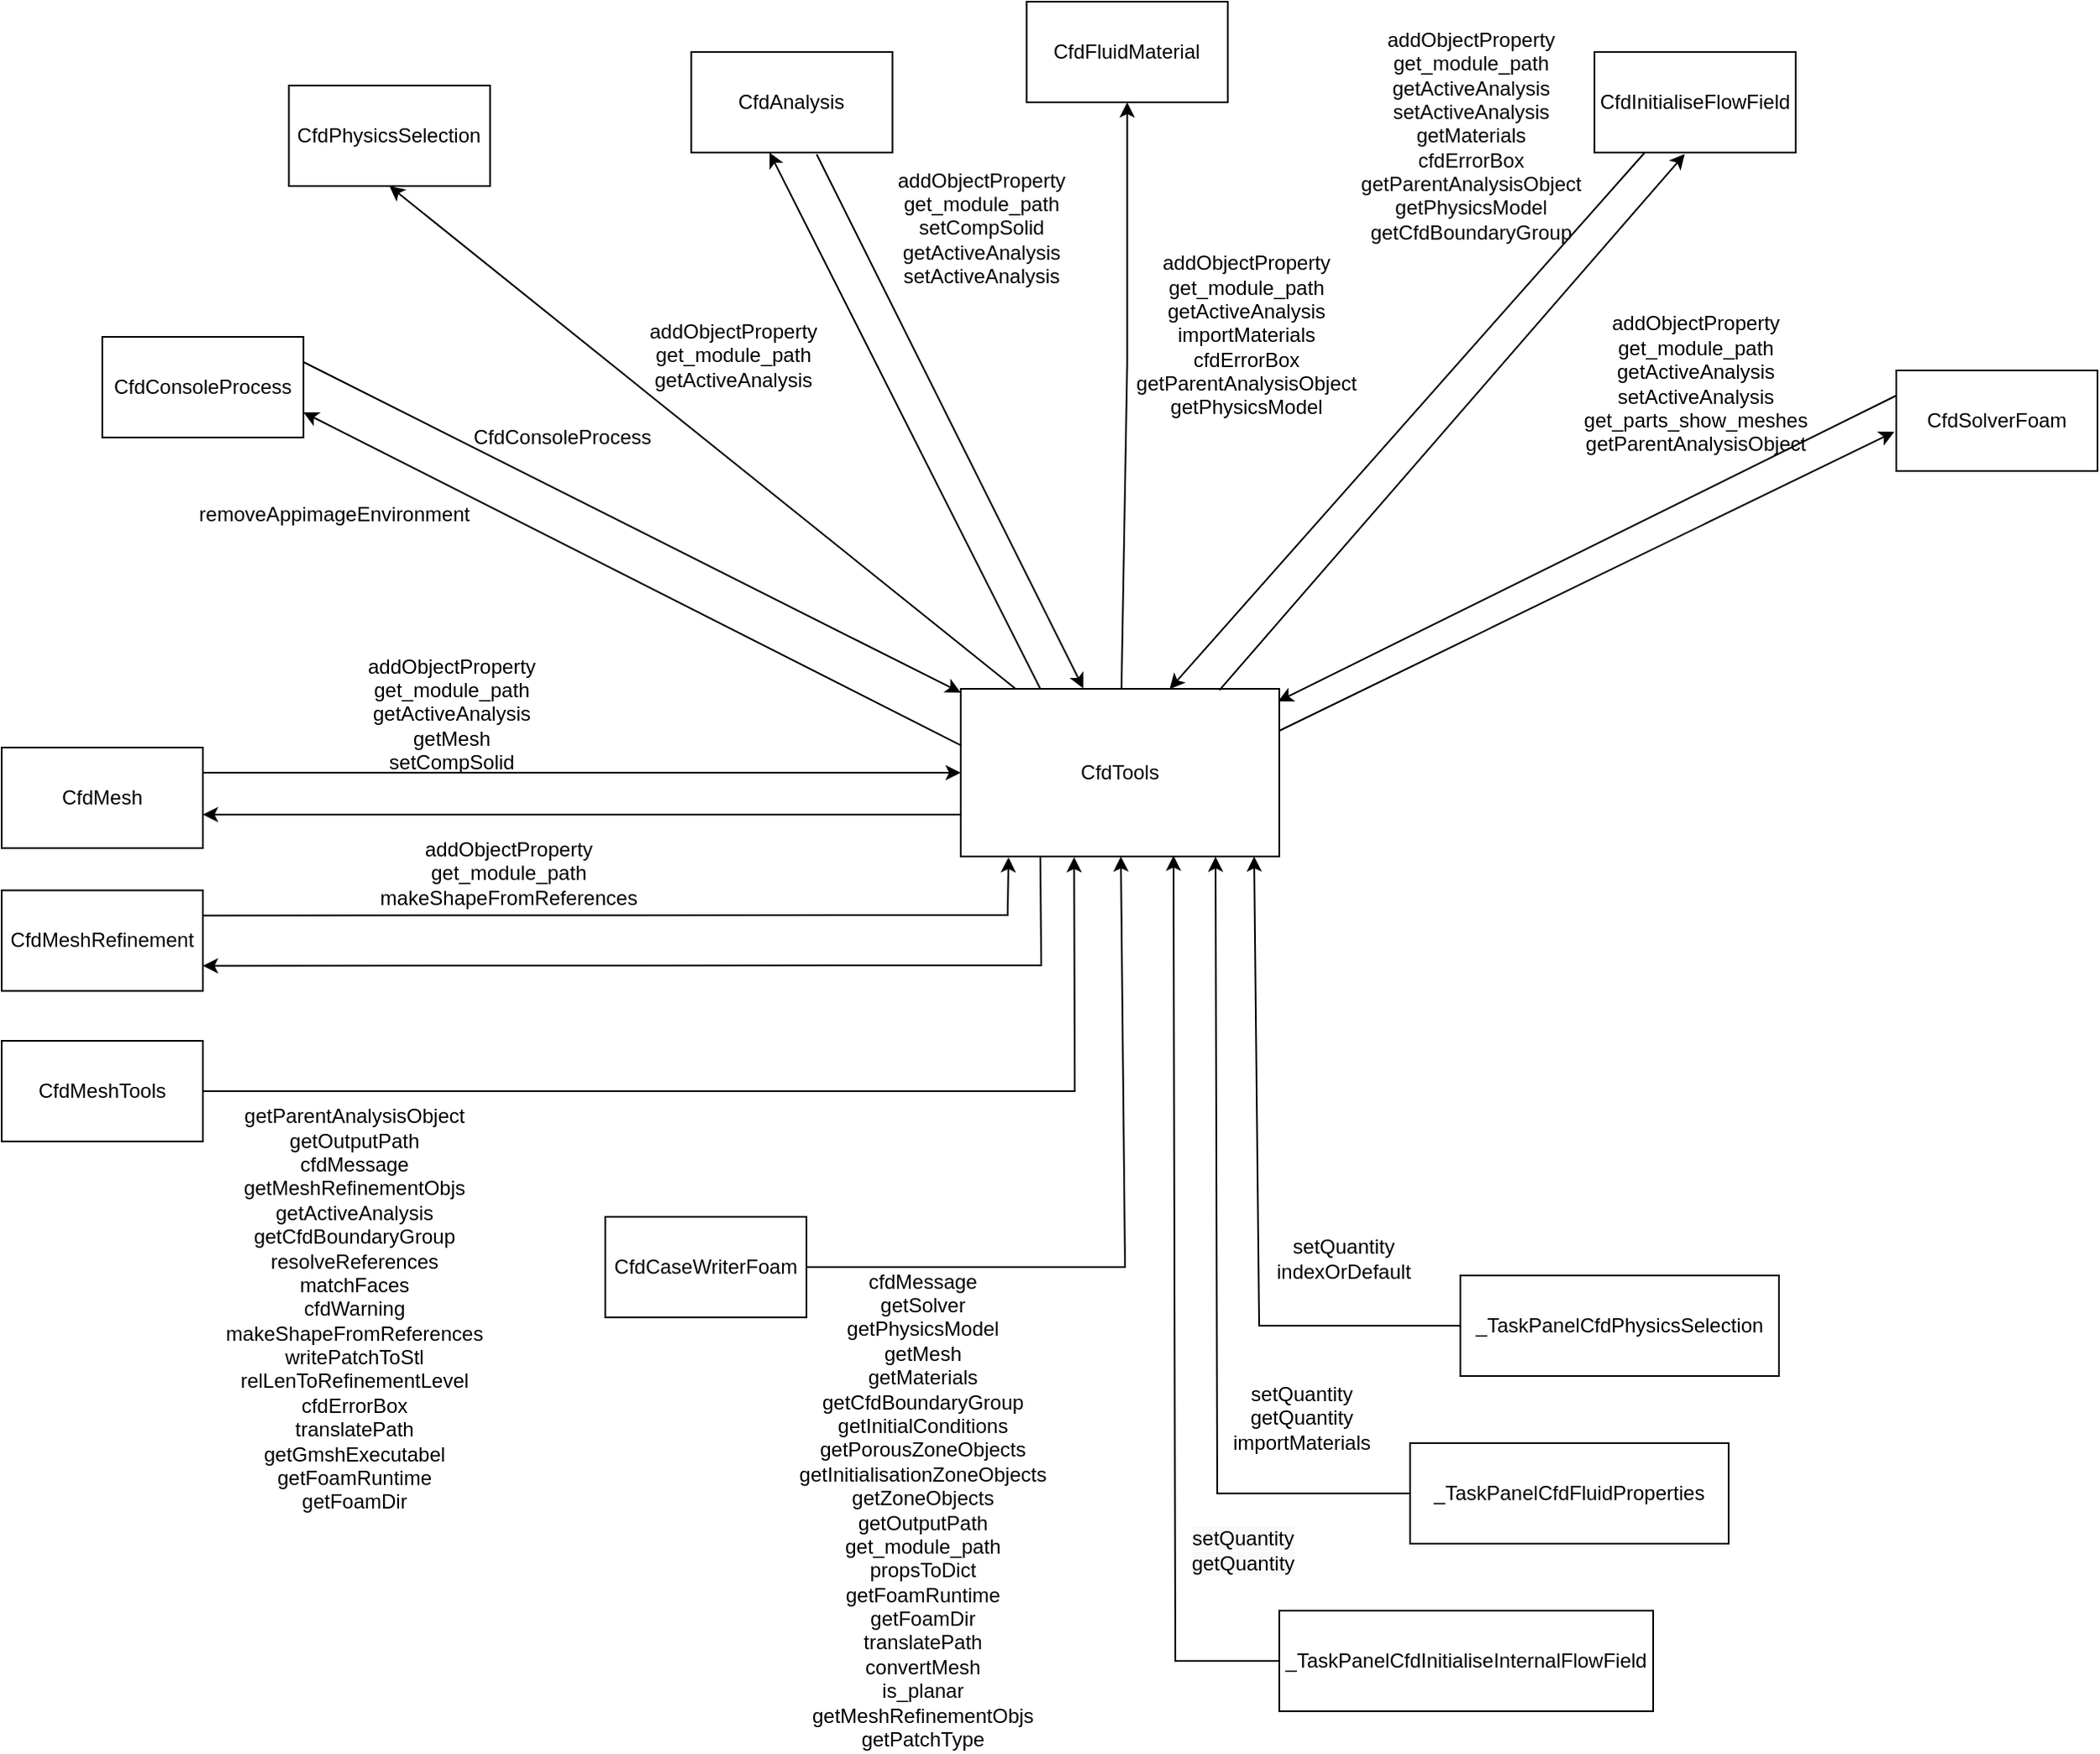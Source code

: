 <mxfile version="18.0.3" type="device"><diagram id="eDT0D_3r2VKS2A-zaKFP" name="Page-1"><mxGraphModel dx="1922" dy="896" grid="1" gridSize="10" guides="1" tooltips="1" connect="1" arrows="1" fold="1" page="1" pageScale="1" pageWidth="1654" pageHeight="1169" math="0" shadow="0"><root><mxCell id="0"/><mxCell id="1" parent="0"/><mxCell id="z11EKd2AxPYhA1XiHTEJ-179" value="&lt;span style=&quot;font-family: Helvetica, Arial, freesans, sans-serif; text-align: start; background-color: rgb(255, 255, 255);&quot;&gt;&lt;font style=&quot;font-size: 12px;&quot;&gt;CfdAnalysis&lt;/font&gt;&lt;/span&gt;" style="rounded=0;whiteSpace=wrap;html=1;" vertex="1" parent="1"><mxGeometry x="571.29" y="120" width="120" height="60" as="geometry"/></mxCell><mxCell id="z11EKd2AxPYhA1XiHTEJ-180" value="CfdTools" style="rounded=0;whiteSpace=wrap;html=1;" vertex="1" parent="1"><mxGeometry x="732" y="500" width="190" height="100" as="geometry"/></mxCell><mxCell id="z11EKd2AxPYhA1XiHTEJ-185" value="CfdPhysicsSelection" style="rounded=0;whiteSpace=wrap;html=1;" vertex="1" parent="1"><mxGeometry x="331.29" y="140.0" width="120" height="60" as="geometry"/></mxCell><mxCell id="z11EKd2AxPYhA1XiHTEJ-186" value="CfdFluidMaterial" style="rounded=0;whiteSpace=wrap;html=1;" vertex="1" parent="1"><mxGeometry x="771.29" y="90" width="120" height="60" as="geometry"/></mxCell><mxCell id="z11EKd2AxPYhA1XiHTEJ-187" value="CfdInitialiseFlowField" style="rounded=0;whiteSpace=wrap;html=1;" vertex="1" parent="1"><mxGeometry x="1110.0" y="120" width="120" height="60" as="geometry"/></mxCell><mxCell id="z11EKd2AxPYhA1XiHTEJ-188" value="CfdSolverFoam" style="rounded=0;whiteSpace=wrap;html=1;" vertex="1" parent="1"><mxGeometry x="1290" y="310" width="120" height="60" as="geometry"/></mxCell><mxCell id="z11EKd2AxPYhA1XiHTEJ-189" value="" style="endArrow=classic;html=1;rounded=0;fontSize=12;fontColor=#000000;entryX=0.389;entryY=1;entryDx=0;entryDy=0;exitX=0.25;exitY=0;exitDx=0;exitDy=0;entryPerimeter=0;" edge="1" parent="1" source="z11EKd2AxPYhA1XiHTEJ-180" target="z11EKd2AxPYhA1XiHTEJ-179"><mxGeometry width="50" height="50" relative="1" as="geometry"><mxPoint x="401.29" y="550" as="sourcePoint"/><mxPoint x="451.29" y="500" as="targetPoint"/></mxGeometry></mxCell><mxCell id="z11EKd2AxPYhA1XiHTEJ-190" value="addObjectProperty&lt;br&gt;get_module_path&lt;br&gt;setCompSolid&lt;br&gt;getActiveAnalysis&lt;br&gt;setActiveAnalysis" style="edgeLabel;html=1;align=center;verticalAlign=middle;resizable=0;points=[];fontSize=12;fontColor=#000000;labelBackgroundColor=none;" vertex="1" connectable="0" parent="z11EKd2AxPYhA1XiHTEJ-189"><mxGeometry x="0.382" relative="1" as="geometry"><mxPoint x="76" y="-54" as="offset"/></mxGeometry></mxCell><mxCell id="z11EKd2AxPYhA1XiHTEJ-191" value="CfdConsoleProcess" style="rounded=0;whiteSpace=wrap;html=1;labelBackgroundColor=#FFFFFF;fontSize=12;fontColor=#000000;" vertex="1" parent="1"><mxGeometry x="220.0" y="290" width="120" height="60" as="geometry"/></mxCell><mxCell id="z11EKd2AxPYhA1XiHTEJ-192" value="" style="endArrow=classic;html=1;rounded=0;fontSize=12;fontColor=#000000;exitX=1;exitY=0.25;exitDx=0;exitDy=0;" edge="1" parent="1" source="z11EKd2AxPYhA1XiHTEJ-191" target="z11EKd2AxPYhA1XiHTEJ-180"><mxGeometry width="50" height="50" relative="1" as="geometry"><mxPoint x="411.29" y="290" as="sourcePoint"/><mxPoint x="501.29" y="290" as="targetPoint"/></mxGeometry></mxCell><mxCell id="z11EKd2AxPYhA1XiHTEJ-193" value="CfdConsoleProcess" style="edgeLabel;html=1;align=center;verticalAlign=middle;resizable=0;points=[];fontSize=12;fontColor=#000000;labelBackgroundColor=none;" vertex="1" connectable="0" parent="z11EKd2AxPYhA1XiHTEJ-192"><mxGeometry x="0.278" y="-2" relative="1" as="geometry"><mxPoint x="-96" y="-83" as="offset"/></mxGeometry></mxCell><mxCell id="z11EKd2AxPYhA1XiHTEJ-194" style="edgeStyle=orthogonalEdgeStyle;rounded=0;orthogonalLoop=1;jettySize=auto;html=1;exitX=0.5;exitY=1;exitDx=0;exitDy=0;fontSize=12;fontColor=#000000;" edge="1" parent="1"><mxGeometry relative="1" as="geometry"><mxPoint x="301.29" y="368.89" as="sourcePoint"/><mxPoint x="301.29" y="368.89" as="targetPoint"/></mxGeometry></mxCell><mxCell id="z11EKd2AxPYhA1XiHTEJ-195" value="" style="endArrow=classic;html=1;rounded=0;fontSize=12;fontColor=#000000;exitX=0.003;exitY=0.339;exitDx=0;exitDy=0;exitPerimeter=0;entryX=1;entryY=0.75;entryDx=0;entryDy=0;" edge="1" parent="1" source="z11EKd2AxPYhA1XiHTEJ-180" target="z11EKd2AxPYhA1XiHTEJ-191"><mxGeometry width="50" height="50" relative="1" as="geometry"><mxPoint x="720" y="535" as="sourcePoint"/><mxPoint x="330" y="385" as="targetPoint"/><Array as="points"/></mxGeometry></mxCell><mxCell id="z11EKd2AxPYhA1XiHTEJ-196" value="removeAppimageEnvironment" style="edgeLabel;html=1;align=center;verticalAlign=middle;resizable=0;points=[];fontSize=12;fontColor=#000000;labelBackgroundColor=none;" vertex="1" connectable="0" parent="z11EKd2AxPYhA1XiHTEJ-195"><mxGeometry x="0.407" relative="1" as="geometry"><mxPoint x="-99" y="2" as="offset"/></mxGeometry></mxCell><mxCell id="z11EKd2AxPYhA1XiHTEJ-198" value="" style="endArrow=classic;html=1;rounded=0;fontSize=12;fontColor=#000000;entryX=0.5;entryY=1;entryDx=0;entryDy=0;" edge="1" parent="1" source="z11EKd2AxPYhA1XiHTEJ-180" target="z11EKd2AxPYhA1XiHTEJ-185"><mxGeometry width="50" height="50" relative="1" as="geometry"><mxPoint x="591.29" y="290" as="sourcePoint"/><mxPoint x="421.29" y="230.44" as="targetPoint"/><Array as="points"/></mxGeometry></mxCell><mxCell id="z11EKd2AxPYhA1XiHTEJ-199" value="addObjectProperty&lt;br&gt;get_module_path&lt;br&gt;getActiveAnalysis" style="edgeLabel;html=1;align=center;verticalAlign=middle;resizable=0;points=[];fontSize=12;fontColor=#000000;labelBackgroundColor=none;" vertex="1" connectable="0" parent="z11EKd2AxPYhA1XiHTEJ-198"><mxGeometry x="0.133" y="2" relative="1" as="geometry"><mxPoint x="44" y="-31" as="offset"/></mxGeometry></mxCell><mxCell id="z11EKd2AxPYhA1XiHTEJ-200" value="" style="endArrow=classic;html=1;rounded=0;fontSize=12;fontColor=#000000;entryX=0.5;entryY=1;entryDx=0;entryDy=0;" edge="1" parent="1" source="z11EKd2AxPYhA1XiHTEJ-180" target="z11EKd2AxPYhA1XiHTEJ-186"><mxGeometry width="50" height="50" relative="1" as="geometry"><mxPoint x="801.29" y="320" as="sourcePoint"/><mxPoint x="871.29" y="160.0" as="targetPoint"/><Array as="points"><mxPoint x="831.29" y="306"/></Array></mxGeometry></mxCell><mxCell id="z11EKd2AxPYhA1XiHTEJ-201" value="addObjectProperty&lt;br&gt;get_module_path&lt;br&gt;getActiveAnalysis&lt;br&gt;importMaterials&lt;br&gt;cfdErrorBox&lt;br&gt;getParentAnalysisObject&lt;br&gt;getPhysicsModel" style="edgeLabel;html=1;align=center;verticalAlign=middle;resizable=0;points=[];fontSize=12;fontColor=#000000;labelBackgroundColor=none;" vertex="1" connectable="0" parent="z11EKd2AxPYhA1XiHTEJ-200"><mxGeometry x="0.273" y="-1" relative="1" as="geometry"><mxPoint x="69" y="12" as="offset"/></mxGeometry></mxCell><mxCell id="z11EKd2AxPYhA1XiHTEJ-202" value="" style="endArrow=classic;html=1;rounded=0;fontSize=12;fontColor=#000000;exitX=0.812;exitY=0.008;exitDx=0;exitDy=0;exitPerimeter=0;entryX=0.449;entryY=1.014;entryDx=0;entryDy=0;entryPerimeter=0;" edge="1" parent="1" source="z11EKd2AxPYhA1XiHTEJ-180" target="z11EKd2AxPYhA1XiHTEJ-187"><mxGeometry width="50" height="50" relative="1" as="geometry"><mxPoint x="771.29" y="350" as="sourcePoint"/><mxPoint x="1180" y="200" as="targetPoint"/><Array as="points"/></mxGeometry></mxCell><mxCell id="z11EKd2AxPYhA1XiHTEJ-204" value="" style="endArrow=classic;html=1;rounded=0;fontSize=12;fontColor=#000000;exitX=1;exitY=0.25;exitDx=0;exitDy=0;entryX=-0.01;entryY=0.611;entryDx=0;entryDy=0;entryPerimeter=0;" edge="1" parent="1" source="z11EKd2AxPYhA1XiHTEJ-180" target="z11EKd2AxPYhA1XiHTEJ-188"><mxGeometry width="50" height="50" relative="1" as="geometry"><mxPoint x="811.29" y="300" as="sourcePoint"/><mxPoint x="1280" y="635" as="targetPoint"/><Array as="points"/></mxGeometry></mxCell><mxCell id="z11EKd2AxPYhA1XiHTEJ-206" value="CfdMesh" style="rounded=0;whiteSpace=wrap;html=1;labelBackgroundColor=none;fontSize=12;fontColor=#000000;" vertex="1" parent="1"><mxGeometry x="160" y="535" width="120" height="60" as="geometry"/></mxCell><mxCell id="z11EKd2AxPYhA1XiHTEJ-207" value="" style="endArrow=classic;html=1;rounded=0;fontSize=12;fontColor=#000000;exitX=1;exitY=0.25;exitDx=0;exitDy=0;" edge="1" parent="1" source="z11EKd2AxPYhA1XiHTEJ-206" target="z11EKd2AxPYhA1XiHTEJ-180"><mxGeometry width="50" height="50" relative="1" as="geometry"><mxPoint x="732" y="481.4" as="sourcePoint"/><mxPoint x="585.27" y="391.1" as="targetPoint"/><Array as="points"/></mxGeometry></mxCell><mxCell id="z11EKd2AxPYhA1XiHTEJ-208" value="&lt;span style=&quot;&quot;&gt;addObjectProperty&lt;/span&gt;&lt;br style=&quot;&quot;&gt;&lt;span style=&quot;&quot;&gt;get_module_path&lt;/span&gt;&lt;br style=&quot;&quot;&gt;&lt;span style=&quot;&quot;&gt;getActiveAnalysis&lt;/span&gt;&lt;br style=&quot;&quot;&gt;getMesh&lt;br&gt;setCompSolid" style="edgeLabel;html=1;align=center;verticalAlign=middle;resizable=0;points=[];fontSize=12;fontColor=#000000;labelBackgroundColor=none;" vertex="1" connectable="0" parent="z11EKd2AxPYhA1XiHTEJ-207"><mxGeometry x="-0.215" y="-2" relative="1" as="geometry"><mxPoint x="-30" y="-37" as="offset"/></mxGeometry></mxCell><mxCell id="z11EKd2AxPYhA1XiHTEJ-210" value="" style="endArrow=classic;html=1;rounded=0;fontSize=12;fontColor=#000000;exitX=0;exitY=0.75;exitDx=0;exitDy=0;" edge="1" parent="1" source="z11EKd2AxPYhA1XiHTEJ-180"><mxGeometry width="50" height="50" relative="1" as="geometry"><mxPoint x="730" y="565" as="sourcePoint"/><mxPoint x="280" y="575" as="targetPoint"/><Array as="points"/></mxGeometry></mxCell><mxCell id="z11EKd2AxPYhA1XiHTEJ-211" value="CfdMeshRefinement" style="rounded=0;whiteSpace=wrap;html=1;labelBackgroundColor=none;fontSize=12;fontColor=#000000;" vertex="1" parent="1"><mxGeometry x="160" y="620.22" width="120" height="60" as="geometry"/></mxCell><mxCell id="z11EKd2AxPYhA1XiHTEJ-213" value="" style="endArrow=classic;html=1;rounded=0;fontSize=12;fontColor=#000000;exitX=0.25;exitY=1;exitDx=0;exitDy=0;entryX=1;entryY=0.75;entryDx=0;entryDy=0;" edge="1" parent="1" source="z11EKd2AxPYhA1XiHTEJ-180" target="z11EKd2AxPYhA1XiHTEJ-211"><mxGeometry width="50" height="50" relative="1" as="geometry"><mxPoint x="664.5" y="391.4" as="sourcePoint"/><mxPoint x="442" y="711.4" as="targetPoint"/><Array as="points"><mxPoint x="780" y="665"/></Array></mxGeometry></mxCell><mxCell id="z11EKd2AxPYhA1XiHTEJ-214" value="" style="endArrow=classic;html=1;rounded=0;fontSize=12;fontColor=#000000;exitX=1;exitY=0.25;exitDx=0;exitDy=0;entryX=0.15;entryY=1.005;entryDx=0;entryDy=0;entryPerimeter=0;" edge="1" parent="1" source="z11EKd2AxPYhA1XiHTEJ-211" target="z11EKd2AxPYhA1XiHTEJ-180"><mxGeometry width="50" height="50" relative="1" as="geometry"><mxPoint x="732" y="451.4" as="sourcePoint"/><mxPoint x="760" y="610" as="targetPoint"/><Array as="points"><mxPoint x="760" y="635"/></Array></mxGeometry></mxCell><mxCell id="z11EKd2AxPYhA1XiHTEJ-217" value="&lt;span style=&quot;&quot;&gt;addObjectProperty&lt;/span&gt;&lt;br style=&quot;&quot;&gt;&lt;span style=&quot;&quot;&gt;get_module_path&lt;br&gt;&lt;/span&gt;makeShapeFromReferences" style="edgeLabel;html=1;align=center;verticalAlign=middle;resizable=0;points=[];fontSize=12;fontColor=#000000;labelBackgroundColor=none;" vertex="1" connectable="0" parent="z11EKd2AxPYhA1XiHTEJ-214"><mxGeometry x="0.145" y="-3" relative="1" as="geometry"><mxPoint x="-113" y="-28" as="offset"/></mxGeometry></mxCell><mxCell id="z11EKd2AxPYhA1XiHTEJ-218" value="CfdMeshTools" style="rounded=0;whiteSpace=wrap;html=1;labelBackgroundColor=none;fontSize=12;fontColor=#000000;" vertex="1" parent="1"><mxGeometry x="160" y="710" width="120" height="60" as="geometry"/></mxCell><mxCell id="z11EKd2AxPYhA1XiHTEJ-219" value="" style="endArrow=classic;html=1;rounded=0;fontSize=12;fontColor=#000000;exitX=1;exitY=0.5;exitDx=0;exitDy=0;entryX=0.356;entryY=1.004;entryDx=0;entryDy=0;entryPerimeter=0;" edge="1" parent="1" source="z11EKd2AxPYhA1XiHTEJ-218" target="z11EKd2AxPYhA1XiHTEJ-180"><mxGeometry width="50" height="50" relative="1" as="geometry"><mxPoint x="452" y="751.4" as="sourcePoint"/><mxPoint x="800" y="620" as="targetPoint"/><Array as="points"><mxPoint x="800" y="740"/></Array></mxGeometry></mxCell><mxCell id="z11EKd2AxPYhA1XiHTEJ-220" value="getParentAnalysisObject&lt;br&gt;getOutputPath&lt;br&gt;cfdMessage&lt;br&gt;getMeshRefinementObjs&lt;br&gt;getActiveAnalysis&lt;br&gt;getCfdBoundaryGroup&lt;br&gt;resolveReferences&lt;br&gt;matchFaces&lt;br&gt;cfdWarning&lt;br&gt;makeShapeFromReferences&lt;br&gt;writePatchToStl&lt;br&gt;relLenToRefinementLevel&lt;br&gt;cfdErrorBox&lt;br&gt;translatePath&lt;br&gt;getGmshExecutabel&lt;br&gt;getFoamRuntime&lt;br&gt;getFoamDir" style="edgeLabel;html=1;align=center;verticalAlign=middle;resizable=0;points=[];fontSize=12;fontColor=#000000;labelBackgroundColor=none;" vertex="1" connectable="0" parent="z11EKd2AxPYhA1XiHTEJ-219"><mxGeometry x="-0.032" y="-3" relative="1" as="geometry"><mxPoint x="-229" y="127" as="offset"/></mxGeometry></mxCell><mxCell id="z11EKd2AxPYhA1XiHTEJ-221" value="_TaskPanelCfdPhysicsSelection" style="rounded=0;whiteSpace=wrap;html=1;labelBackgroundColor=none;fontSize=12;fontColor=#000000;" vertex="1" parent="1"><mxGeometry x="1030.0" y="850" width="190" height="60" as="geometry"/></mxCell><mxCell id="z11EKd2AxPYhA1XiHTEJ-222" value="" style="endArrow=classic;html=1;rounded=0;fontSize=12;fontColor=#000000;entryX=0.921;entryY=0.994;entryDx=0;entryDy=0;entryPerimeter=0;exitX=0;exitY=0.5;exitDx=0;exitDy=0;" edge="1" parent="1" source="z11EKd2AxPYhA1XiHTEJ-221"><mxGeometry width="50" height="50" relative="1" as="geometry"><mxPoint x="1163" y="725.6" as="sourcePoint"/><mxPoint x="906.99" y="600.0" as="targetPoint"/><Array as="points"><mxPoint x="910" y="880"/></Array></mxGeometry></mxCell><mxCell id="z11EKd2AxPYhA1XiHTEJ-223" value="setQuantity&lt;br&gt;indexOrDefault" style="edgeLabel;html=1;align=center;verticalAlign=middle;resizable=0;points=[];fontSize=12;fontColor=#000000;labelBackgroundColor=none;" vertex="1" connectable="0" parent="z11EKd2AxPYhA1XiHTEJ-222"><mxGeometry x="-0.2" y="-2" relative="1" as="geometry"><mxPoint x="48" as="offset"/></mxGeometry></mxCell><mxCell id="z11EKd2AxPYhA1XiHTEJ-224" value="_TaskPanelCfdFluidProperties" style="rounded=0;whiteSpace=wrap;html=1;labelBackgroundColor=none;fontSize=12;fontColor=#000000;" vertex="1" parent="1"><mxGeometry x="1000.0" y="950" width="190" height="60" as="geometry"/></mxCell><mxCell id="z11EKd2AxPYhA1XiHTEJ-226" value="" style="endArrow=classic;html=1;rounded=0;fontSize=12;fontColor=#000000;exitX=0;exitY=0.5;exitDx=0;exitDy=0;entryX=0.8;entryY=1.001;entryDx=0;entryDy=0;entryPerimeter=0;" edge="1" parent="1" source="z11EKd2AxPYhA1XiHTEJ-224" target="z11EKd2AxPYhA1XiHTEJ-180"><mxGeometry width="50" height="50" relative="1" as="geometry"><mxPoint x="1130" y="825" as="sourcePoint"/><mxPoint x="885" y="610" as="targetPoint"/><Array as="points"><mxPoint x="885" y="980"/></Array></mxGeometry></mxCell><mxCell id="z11EKd2AxPYhA1XiHTEJ-248" value="&lt;span style=&quot;&quot;&gt;setQuantity&lt;/span&gt;&lt;br style=&quot;&quot;&gt;&lt;span style=&quot;&quot;&gt;getQuantity&lt;/span&gt;&lt;br style=&quot;&quot;&gt;&lt;span style=&quot;&quot;&gt;importMaterials&lt;/span&gt;" style="edgeLabel;html=1;align=center;verticalAlign=middle;resizable=0;points=[];fontSize=12;fontColor=#000000;labelBackgroundColor=none;" vertex="1" connectable="0" parent="z11EKd2AxPYhA1XiHTEJ-226"><mxGeometry x="-0.397" y="2" relative="1" as="geometry"><mxPoint x="52" y="-11" as="offset"/></mxGeometry></mxCell><mxCell id="z11EKd2AxPYhA1XiHTEJ-227" value="_TaskPanelCfdInitialiseInternalFlowField" style="rounded=0;whiteSpace=wrap;html=1;labelBackgroundColor=none;fontSize=12;fontColor=#000000;" vertex="1" parent="1"><mxGeometry x="922.0" y="1050" width="223" height="60" as="geometry"/></mxCell><mxCell id="z11EKd2AxPYhA1XiHTEJ-228" value="" style="endArrow=classic;html=1;rounded=0;fontSize=12;fontColor=#000000;exitX=0;exitY=0.5;exitDx=0;exitDy=0;entryX=0.668;entryY=0.995;entryDx=0;entryDy=0;entryPerimeter=0;" edge="1" parent="1" source="z11EKd2AxPYhA1XiHTEJ-227" target="z11EKd2AxPYhA1XiHTEJ-180"><mxGeometry width="50" height="50" relative="1" as="geometry"><mxPoint x="941.29" y="430" as="sourcePoint"/><mxPoint x="701.29" y="390" as="targetPoint"/><Array as="points"><mxPoint x="860" y="1080"/></Array></mxGeometry></mxCell><mxCell id="z11EKd2AxPYhA1XiHTEJ-229" value="&lt;span style=&quot;background-color: rgb(248, 249, 250);&quot;&gt;setQuantity&lt;/span&gt;&lt;br style=&quot;background-color: rgb(248, 249, 250);&quot;&gt;&lt;span style=&quot;background-color: rgb(248, 249, 250);&quot;&gt;getQuantity&lt;/span&gt;" style="edgeLabel;html=1;align=center;verticalAlign=middle;resizable=0;points=[];fontSize=12;fontColor=#000000;" vertex="1" connectable="0" parent="z11EKd2AxPYhA1XiHTEJ-228"><mxGeometry x="-0.421" y="-4" relative="1" as="geometry"><mxPoint x="36" y="29" as="offset"/></mxGeometry></mxCell><mxCell id="z11EKd2AxPYhA1XiHTEJ-230" value="CfdCaseWriterFoam" style="rounded=0;whiteSpace=wrap;html=1;labelBackgroundColor=none;fontSize=12;fontColor=#000000;" vertex="1" parent="1"><mxGeometry x="520" y="815" width="120" height="60" as="geometry"/></mxCell><mxCell id="z11EKd2AxPYhA1XiHTEJ-231" value="" style="endArrow=classic;html=1;rounded=0;fontSize=12;fontColor=#000000;exitX=1;exitY=0.5;exitDx=0;exitDy=0;" edge="1" parent="1" source="z11EKd2AxPYhA1XiHTEJ-230" target="z11EKd2AxPYhA1XiHTEJ-180"><mxGeometry width="50" height="50" relative="1" as="geometry"><mxPoint x="941.29" y="530" as="sourcePoint"/><mxPoint x="991.29" y="480" as="targetPoint"/><Array as="points"><mxPoint x="830" y="845"/></Array></mxGeometry></mxCell><mxCell id="z11EKd2AxPYhA1XiHTEJ-232" value="cfdMessage&lt;br&gt;getSolver&lt;br&gt;getPhysicsModel&lt;br&gt;getMesh&lt;br&gt;getMaterials&lt;br&gt;getCfdBoundaryGroup&lt;br&gt;getInitialConditions&lt;br&gt;getPorousZoneObjects&lt;br&gt;&lt;div&gt;getInitialisationZoneObjects&lt;/div&gt;&lt;div&gt;getZoneObjects&lt;/div&gt;&lt;div&gt;getOutputPath&lt;/div&gt;&lt;div&gt;get_module_path&lt;/div&gt;&lt;div&gt;propsToDict&lt;/div&gt;&lt;div&gt;getFoamRuntime&lt;/div&gt;&lt;div&gt;getFoamDir&lt;/div&gt;&lt;div&gt;translatePath&lt;/div&gt;&lt;div&gt;convertMesh&lt;/div&gt;&lt;div&gt;is_planar&lt;/div&gt;&lt;div&gt;getMeshRefinementObjs&lt;br&gt;&lt;/div&gt;&lt;div&gt;getPatchType&lt;/div&gt;" style="edgeLabel;html=1;align=center;verticalAlign=middle;resizable=0;points=[];fontSize=12;fontColor=#000000;labelBackgroundColor=none;" vertex="1" connectable="0" parent="z11EKd2AxPYhA1XiHTEJ-231"><mxGeometry x="-0.618" relative="1" as="geometry"><mxPoint x="-14" y="145" as="offset"/></mxGeometry></mxCell><mxCell id="z11EKd2AxPYhA1XiHTEJ-233" value="" style="endArrow=classic;html=1;rounded=0;fontSize=12;fontColor=#000000;exitX=0.623;exitY=1.017;exitDx=0;exitDy=0;exitPerimeter=0;entryX=0.385;entryY=-0.003;entryDx=0;entryDy=0;entryPerimeter=0;" edge="1" parent="1" source="z11EKd2AxPYhA1XiHTEJ-179" target="z11EKd2AxPYhA1XiHTEJ-180"><mxGeometry width="50" height="50" relative="1" as="geometry"><mxPoint x="620" y="195" as="sourcePoint"/><mxPoint x="800" y="495" as="targetPoint"/><Array as="points"/></mxGeometry></mxCell><mxCell id="z11EKd2AxPYhA1XiHTEJ-237" value="" style="endArrow=classic;html=1;rounded=0;fontSize=12;fontColor=#000000;entryX=0.656;entryY=0.001;entryDx=0;entryDy=0;entryPerimeter=0;exitX=0.25;exitY=1;exitDx=0;exitDy=0;" edge="1" parent="1" source="z11EKd2AxPYhA1XiHTEJ-187" target="z11EKd2AxPYhA1XiHTEJ-180"><mxGeometry width="50" height="50" relative="1" as="geometry"><mxPoint x="1150" y="240" as="sourcePoint"/><mxPoint x="970" y="455" as="targetPoint"/><Array as="points"/></mxGeometry></mxCell><mxCell id="z11EKd2AxPYhA1XiHTEJ-247" value="&lt;span style=&quot;&quot;&gt;addObjectProperty&lt;/span&gt;&lt;br style=&quot;&quot;&gt;&lt;span style=&quot;&quot;&gt;get_module_path&lt;/span&gt;&lt;br style=&quot;&quot;&gt;&lt;span style=&quot;&quot;&gt;getActiveAnalysis&lt;/span&gt;&lt;br style=&quot;&quot;&gt;&lt;span style=&quot;&quot;&gt;setActiveAnalysis&lt;/span&gt;&lt;br style=&quot;&quot;&gt;&lt;span style=&quot;&quot;&gt;getMaterials&lt;/span&gt;&lt;br style=&quot;&quot;&gt;&lt;span style=&quot;&quot;&gt;cfdErrorBox&lt;/span&gt;&lt;br style=&quot;&quot;&gt;&lt;span style=&quot;&quot;&gt;getParentAnalysisObject&lt;/span&gt;&lt;br style=&quot;&quot;&gt;&lt;span style=&quot;&quot;&gt;getPhysicsModel&lt;/span&gt;&lt;br style=&quot;&quot;&gt;&lt;span style=&quot;&quot;&gt;getCfdBoundaryGroup&lt;/span&gt;" style="edgeLabel;html=1;align=center;verticalAlign=middle;resizable=0;points=[];fontSize=12;fontColor=#000000;labelBackgroundColor=none;" vertex="1" connectable="0" parent="z11EKd2AxPYhA1XiHTEJ-237"><mxGeometry x="-0.346" y="-3" relative="1" as="geometry"><mxPoint x="-9" y="-113" as="offset"/></mxGeometry></mxCell><mxCell id="z11EKd2AxPYhA1XiHTEJ-243" value="" style="endArrow=classic;html=1;rounded=0;fontSize=12;fontColor=#000000;entryX=0.996;entryY=0.075;entryDx=0;entryDy=0;exitX=0;exitY=0.25;exitDx=0;exitDy=0;entryPerimeter=0;" edge="1" parent="1" source="z11EKd2AxPYhA1XiHTEJ-188" target="z11EKd2AxPYhA1XiHTEJ-180"><mxGeometry width="50" height="50" relative="1" as="geometry"><mxPoint x="1340" y="555" as="sourcePoint"/><mxPoint x="920.29" y="585.7" as="targetPoint"/><Array as="points"/></mxGeometry></mxCell><mxCell id="z11EKd2AxPYhA1XiHTEJ-246" value="&lt;span style=&quot;&quot;&gt;addObjectProperty&lt;/span&gt;&lt;br style=&quot;&quot;&gt;&lt;span style=&quot;&quot;&gt;get_module_path&lt;/span&gt;&lt;br style=&quot;&quot;&gt;&lt;span style=&quot;&quot;&gt;getActiveAnalysis&lt;/span&gt;&lt;br style=&quot;&quot;&gt;&lt;span style=&quot;&quot;&gt;setActiveAnalysis&lt;/span&gt;&lt;br style=&quot;&quot;&gt;&lt;span style=&quot;&quot;&gt;get_parts_show_meshes&lt;/span&gt;&lt;br style=&quot;&quot;&gt;&lt;span style=&quot;&quot;&gt;getParentAnalysisObject&lt;/span&gt;" style="edgeLabel;html=1;align=center;verticalAlign=middle;resizable=0;points=[];fontSize=12;fontColor=#000000;labelBackgroundColor=none;" vertex="1" connectable="0" parent="z11EKd2AxPYhA1XiHTEJ-243"><mxGeometry x="-0.238" y="1" relative="1" as="geometry"><mxPoint x="20" y="-78" as="offset"/></mxGeometry></mxCell></root></mxGraphModel></diagram></mxfile>
